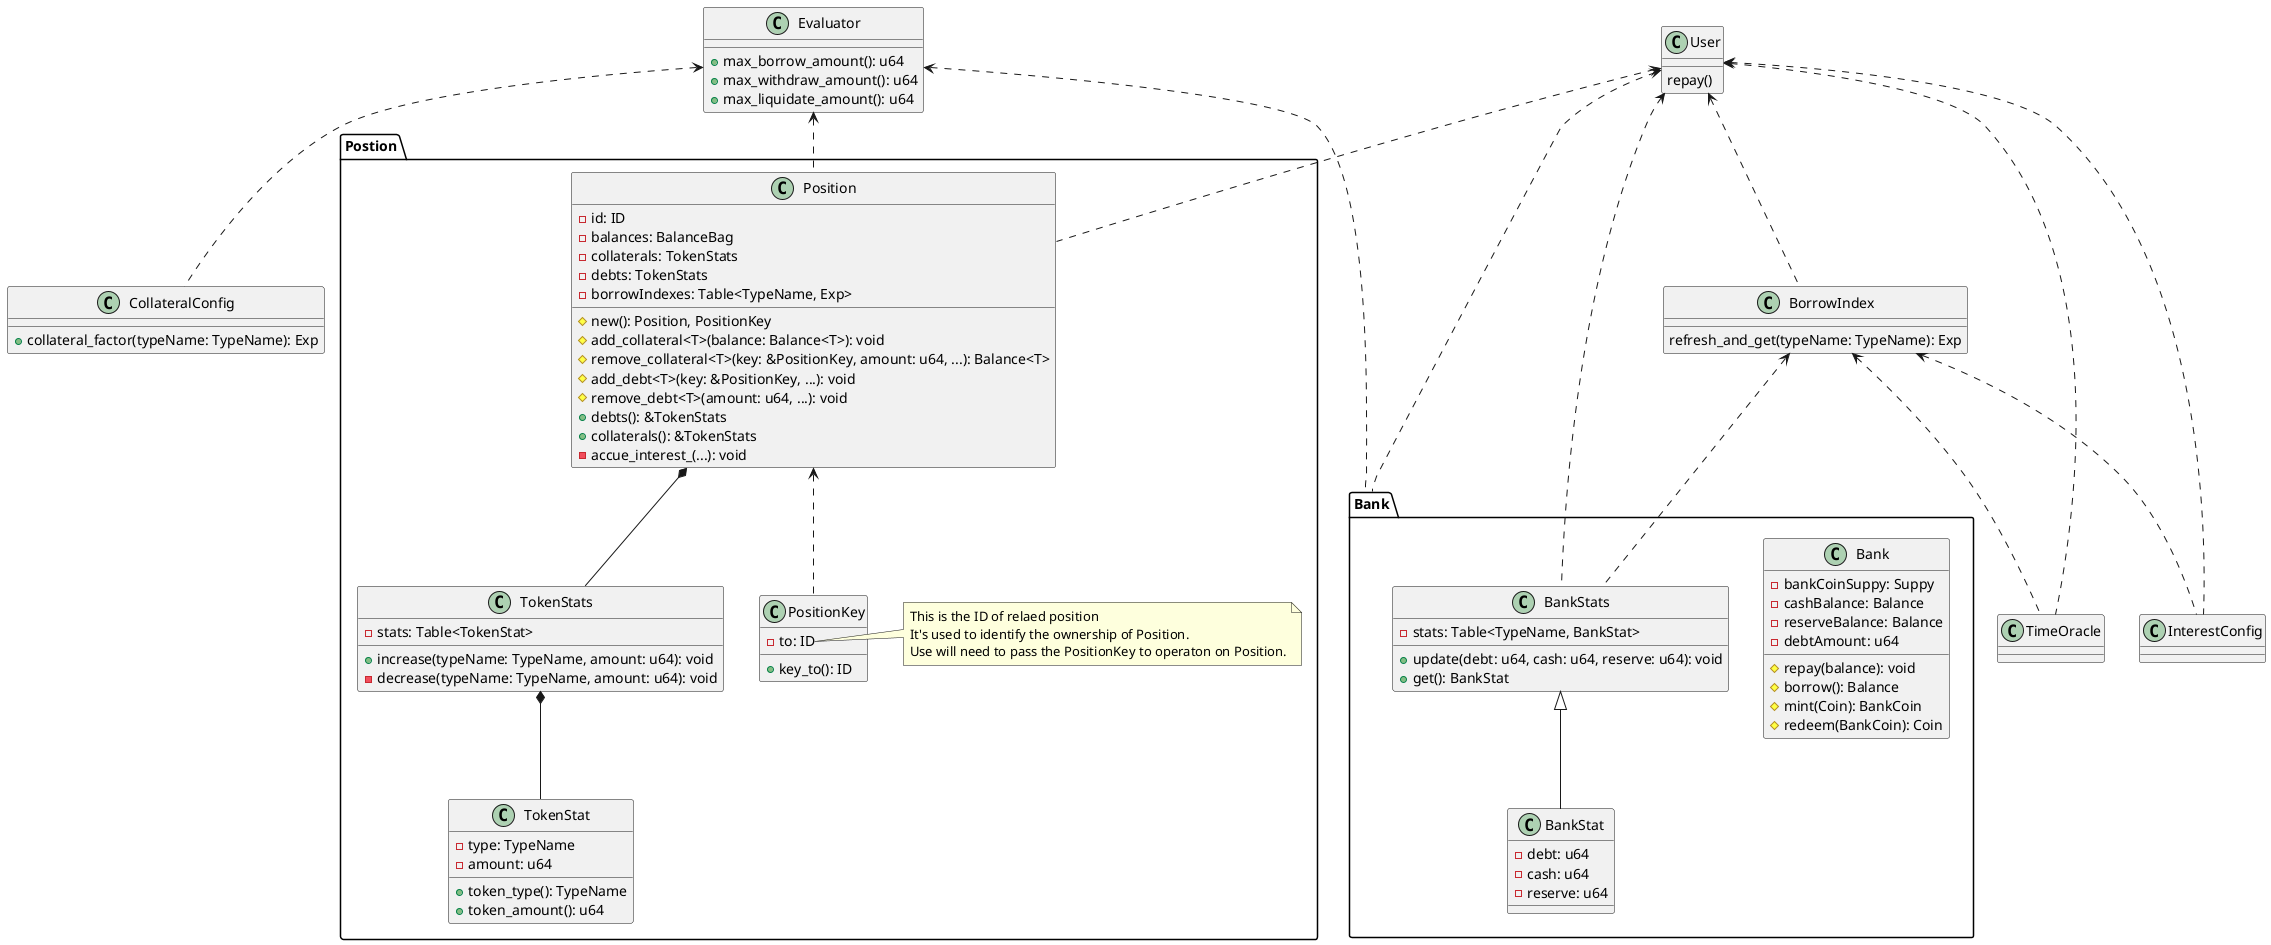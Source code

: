 @startuml

package Bank {

  class Bank {
    -bankCoinSuppy: Suppy
    -cashBalance: Balance
    -reserveBalance: Balance
    -debtAmount: u64

    #repay(balance): void
    #borrow(): Balance
    #mint(Coin): BankCoin
    #redeem(BankCoin): Coin
  }

  class BankStat {
    -debt: u64
    -cash: u64
    -reserve: u64
  }

  class BankStats {
    -stats: Table<TypeName, BankStat>
    +update(debt: u64, cash: u64, reserve: u64): void
    +get(): BankStat
  }

  BankStats <|-- BankStat

}

package Postion {
  class Position {
    -id: ID
    -balances: BalanceBag
    -collaterals: TokenStats
    -debts: TokenStats
    -borrowIndexes: Table<TypeName, Exp>
    #new(): Position, PositionKey
    #add_collateral<T>(balance: Balance<T>): void
    #remove_collateral<T>(key: &PositionKey, amount: u64, ...): Balance<T>
    #add_debt<T>(key: &PositionKey, ...): void
    #remove_debt<T>(amount: u64, ...): void
    +debts(): &TokenStats
    +collaterals(): &TokenStats
    -accue_interest_(...): void
  }

  class PositionKey {
    -to: ID
    +key_to(): ID
  }
  note right of PositionKey::to
    This is the ID of relaed position
    It's used to identify the ownership of Position.
    Use will need to pass the PositionKey to operaton on Position.
  end note

  Position <.. PositionKey

  class TokenStats {
    -stats: Table<TokenStat>
    +increase(typeName: TypeName, amount: u64): void
    -decrease(typeName: TypeName, amount: u64): void
  }
  Position *-- TokenStats

  class TokenStat {
    -type: TypeName
    -amount: u64
    +token_type(): TypeName
    +token_amount(): u64
  }

  TokenStats *-- TokenStat
}

class Evaluator {
  +max_borrow_amount(): u64
  +max_withdraw_amount(): u64
  +max_liquidate_amount(): u64
}

class CollateralConfig {
  +collateral_factor(typeName: TypeName): Exp
}

class BorrowIndex {
  refresh_and_get(typeName: TypeName): Exp
}

class TimeOracle {}
class InterestConfig {}

BorrowIndex <.. BankStats
BorrowIndex <.. TimeOracle
BorrowIndex <.. InterestConfig

Evaluator <.. CollateralConfig
Evaluator <.. Position
Evaluator <.. Bank

class User {
  repay()
}

User <.. Position
User <.. Bank
User <.. BorrowIndex
User <.. BankStats
User <.. TimeOracle
User <.. InterestConfig

@enduml
